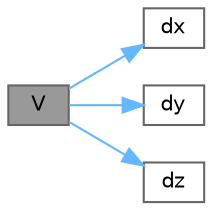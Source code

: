 digraph "V"
{
 // LATEX_PDF_SIZE
  bgcolor="transparent";
  edge [fontname=Helvetica,fontsize=10,labelfontname=Helvetica,labelfontsize=10];
  node [fontname=Helvetica,fontsize=10,shape=box,height=0.2,width=0.4];
  rankdir="LR";
  Node1 [id="Node000001",label="V",height=0.2,width=0.4,color="gray40", fillcolor="grey60", style="filled", fontcolor="black",tooltip=" "];
  Node1 -> Node2 [id="edge1_Node000001_Node000002",color="steelblue1",style="solid",tooltip=" "];
  Node2 [id="Node000002",label="dx",height=0.2,width=0.4,color="grey40", fillcolor="white", style="filled",URL="$classFoam_1_1PDRblock.html#a4dce04a61760db72d764dcbb09e64aba",tooltip=" "];
  Node1 -> Node3 [id="edge2_Node000001_Node000003",color="steelblue1",style="solid",tooltip=" "];
  Node3 [id="Node000003",label="dy",height=0.2,width=0.4,color="grey40", fillcolor="white", style="filled",URL="$classFoam_1_1PDRblock.html#a8a9c013c92f58f227fe9431cfbb3ffc1",tooltip=" "];
  Node1 -> Node4 [id="edge3_Node000001_Node000004",color="steelblue1",style="solid",tooltip=" "];
  Node4 [id="Node000004",label="dz",height=0.2,width=0.4,color="grey40", fillcolor="white", style="filled",URL="$classFoam_1_1PDRblock.html#ac998f2ee717829441d18fb066bf65732",tooltip=" "];
}
